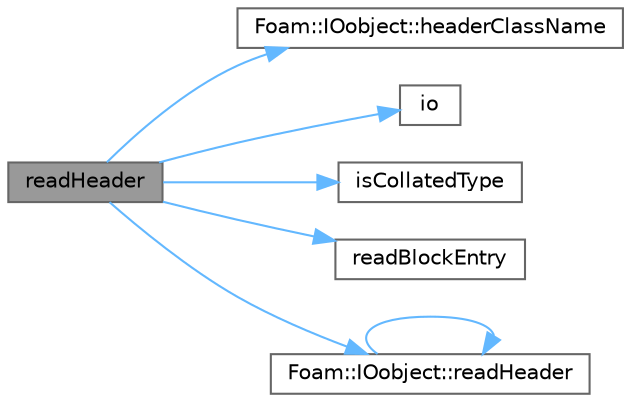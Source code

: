 digraph "readHeader"
{
 // LATEX_PDF_SIZE
  bgcolor="transparent";
  edge [fontname=Helvetica,fontsize=10,labelfontname=Helvetica,labelfontsize=10];
  node [fontname=Helvetica,fontsize=10,shape=box,height=0.2,width=0.4];
  rankdir="LR";
  Node1 [id="Node000001",label="readHeader",height=0.2,width=0.4,color="gray40", fillcolor="grey60", style="filled", fontcolor="black",tooltip=" "];
  Node1 -> Node2 [id="edge1_Node000001_Node000002",color="steelblue1",style="solid",tooltip=" "];
  Node2 [id="Node000002",label="Foam::IOobject::headerClassName",height=0.2,width=0.4,color="grey40", fillcolor="white", style="filled",URL="$classFoam_1_1IOobject.html#a1a8245cc38d2581a9d02489e419f63ba",tooltip=" "];
  Node1 -> Node3 [id="edge2_Node000001_Node000003",color="steelblue1",style="solid",tooltip=" "];
  Node3 [id="Node000003",label="io",height=0.2,width=0.4,color="grey40", fillcolor="white", style="filled",URL="$lagrangian_2reactingParcelFoam_2createMeshesPostProcess_8H.html#a5b4575252c9e475bd8784f80e445a82d",tooltip=" "];
  Node1 -> Node4 [id="edge3_Node000001_Node000004",color="steelblue1",style="solid",tooltip=" "];
  Node4 [id="Node000004",label="isCollatedType",height=0.2,width=0.4,color="grey40", fillcolor="white", style="filled",URL="$classFoam_1_1decomposedBlockData.html#aa576bec5080e6bf718d2bcfaeed44b62",tooltip=" "];
  Node1 -> Node5 [id="edge4_Node000001_Node000005",color="steelblue1",style="solid",tooltip=" "];
  Node5 [id="Node000005",label="readBlockEntry",height=0.2,width=0.4,color="grey40", fillcolor="white", style="filled",URL="$classFoam_1_1decomposedBlockData.html#a11d288a25403d5de4d5135289a8d0a48",tooltip=" "];
  Node1 -> Node6 [id="edge5_Node000001_Node000006",color="steelblue1",style="solid",tooltip=" "];
  Node6 [id="Node000006",label="Foam::IOobject::readHeader",height=0.2,width=0.4,color="grey40", fillcolor="white", style="filled",URL="$classFoam_1_1IOobject.html#a1c232e63ca4630e01784b4a419979b50",tooltip=" "];
  Node6 -> Node6 [id="edge6_Node000006_Node000006",color="steelblue1",style="solid",tooltip=" "];
}
